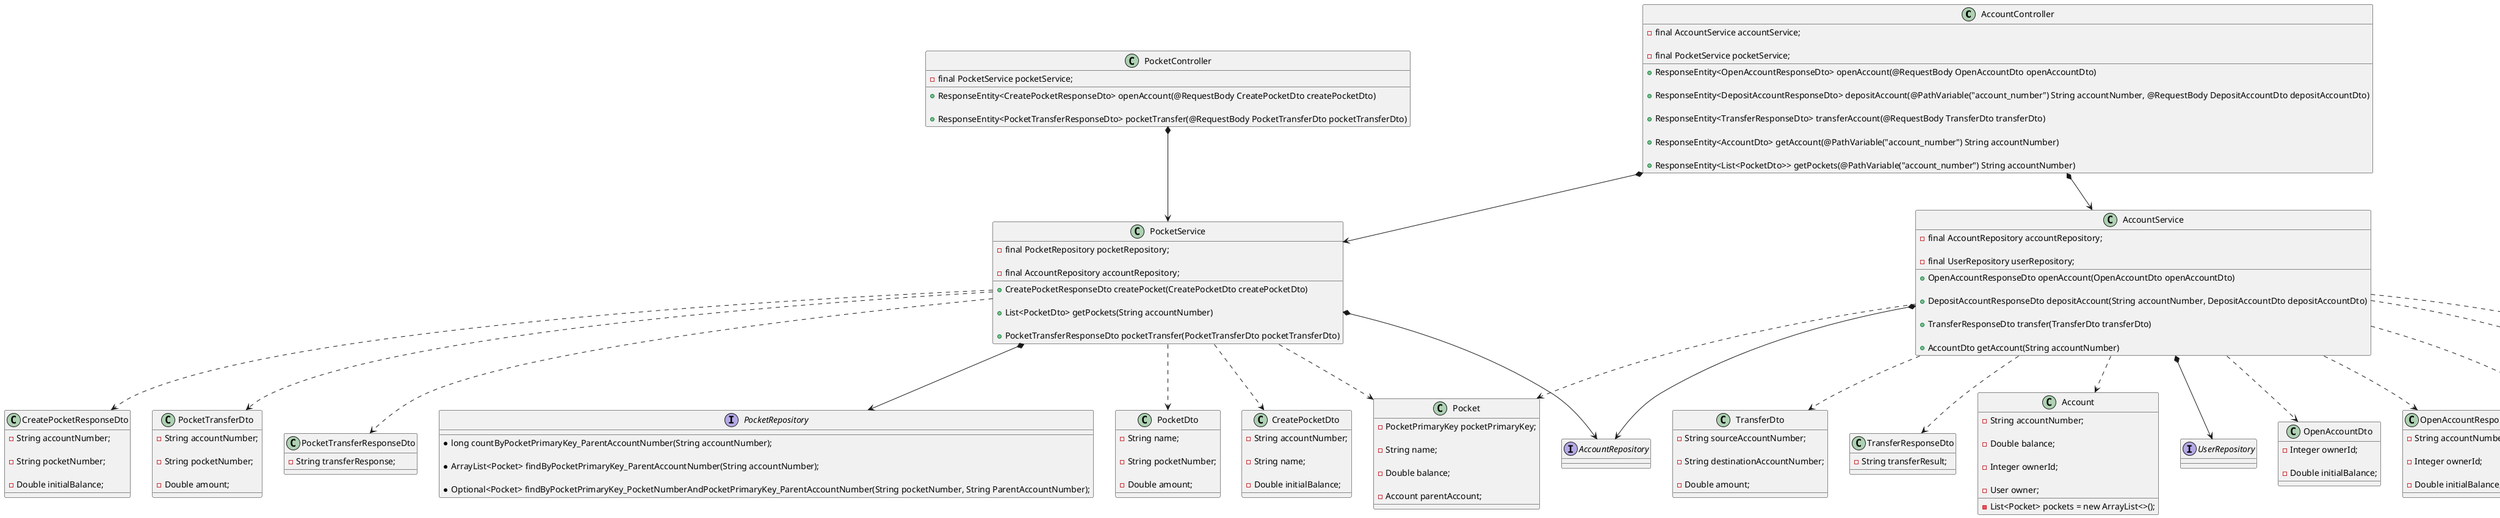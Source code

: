 @startuml

AccountController *--> AccountService

AccountController *--> PocketService

PocketController *--> PocketService

UserController *--> UserService

AccountService *--> AccountRepository

AccountService *--> UserRepository

PocketService *--> PocketRepository

PocketService *--> AccountRepository

UserService *--> userRepository

AccountService ..> OpenAccountDto

AccountService ..> OpenAccountResponseDto

AccountService ..> AccountDto

AccountService ..> DepositAccountDto

AccountService ..> DepositAccountResponseDto

AccountService ..> TransferDto

AccountService ..> TransferResponseDto

PocketService ..> PocketDto

PocketService ..> CreatePocketDto

PocketService ..> CreatePocketResponseDto

PocketService ..> PocketTransferDto

PocketService ..> PocketTransferResponseDto

UserService ..> UserDto

AccountService ..> Account

AccountService ..> Pocket

PocketService ..> Pocket

userService ..> User



class AccountController {
    - final AccountService accountService;

    - final PocketService pocketService;

    + ResponseEntity<OpenAccountResponseDto> openAccount(@RequestBody OpenAccountDto openAccountDto)

    + ResponseEntity<DepositAccountResponseDto> depositAccount(@PathVariable("account_number") String accountNumber, @RequestBody DepositAccountDto depositAccountDto)

    + ResponseEntity<TransferResponseDto> transferAccount(@RequestBody TransferDto transferDto)

    + ResponseEntity<AccountDto> getAccount(@PathVariable("account_number") String accountNumber)

    + ResponseEntity<List<PocketDto>> getPockets(@PathVariable("account_number") String accountNumber)
}

class PocketController {

    - final PocketService pocketService;

    + ResponseEntity<CreatePocketResponseDto> openAccount(@RequestBody CreatePocketDto createPocketDto)

    + ResponseEntity<PocketTransferResponseDto> pocketTransfer(@RequestBody PocketTransferDto pocketTransferDto)

}

class UserController {

    - final UserService userService;

    + ResponseEntity<UserDto> createUser(@RequestBody UserDto userDto)

}

class CreatePocketDto {

    - String accountNumber;

    - String name;

    - Double initialBalance;
}

class CreatePocketResponseDto {

    - String accountNumber;

    - String pocketNumber;

    - Double initialBalance;

}

class OpenAccountDto {

    - Integer ownerId;

    - Double initialBalance;
}

class OpenAccountResponseDto {

    - String accountNumber;

    - Integer ownerId;

    - Double initialBalance;
}

class DepositAccountDto {

    - Double amount;
}

class DepositAccountResponseDto {

    - String accountNumber;

    - Double newAmount;
}

class PocketTransferDto {

    - String accountNumber;

    - String pocketNumber;

    - Double amount;
}

class PocketTransferResponseDto {

    - String transferResponse;

}

class TransferDto {

    - String sourceAccountNumber;

    - String destinationAccountNumber;

    - Double amount;
}

class TransferResponseDto {

    - String transferResult;

}

class AccountDto {

    - String accountNumber;

    - UserDto owner;

    - Double balance;
}

class PocketDto {

    - String name;

    - String pocketNumber;

    - Double amount;
}

class UserDto {

    - Integer id;

    - String name;

    - String email;

    - String address;
}

class Account {

    - String accountNumber;

    - Double balance;

    - Integer ownerId;

    - User owner;

    - List<Pocket> pockets = new ArrayList<>();
}

class Pocket {

    - PocketPrimaryKey pocketPrimaryKey;

    - String name;

    - Double balance;

    - Account parentAccount;
}

class PocketPrimaryKey implements Serializable {

    - String pocketNumber;

    - String parentAccountNumber;
}

class User {

    - Integer id;

    - String name;

    - String email;

    - String address;

    - List<Account> accounts = new ArrayList<>();
}

interface AccountRepository {

}

interface PocketRepository {
    * long countByPocketPrimaryKey_ParentAccountNumber(String accountNumber);

    * ArrayList<Pocket> findByPocketPrimaryKey_ParentAccountNumber(String accountNumber);

    * Optional<Pocket> findByPocketPrimaryKey_PocketNumberAndPocketPrimaryKey_ParentAccountNumber(String pocketNumber, String ParentAccountNumber);
}

interface UserRepository {

}

class AccountService {

    - final AccountRepository accountRepository;

    - final UserRepository userRepository;

    + OpenAccountResponseDto openAccount(OpenAccountDto openAccountDto)

    + DepositAccountResponseDto depositAccount(String accountNumber, DepositAccountDto depositAccountDto)

    + TransferResponseDto transfer(TransferDto transferDto)

    + AccountDto getAccount(String accountNumber)
}

class PocketService {

    - final PocketRepository pocketRepository;

    - final AccountRepository accountRepository;

    + CreatePocketResponseDto createPocket(CreatePocketDto createPocketDto)

    + List<PocketDto> getPockets(String accountNumber)

    + PocketTransferResponseDto pocketTransfer(PocketTransferDto pocketTransferDto)
}

class UserService {

    - final UserRepository userRepository;

    + UserDto createUser(UserDto userDto)

    + UserDto getUser(Integer id)

    + void deleteUser(Integer id)

}

@enduml